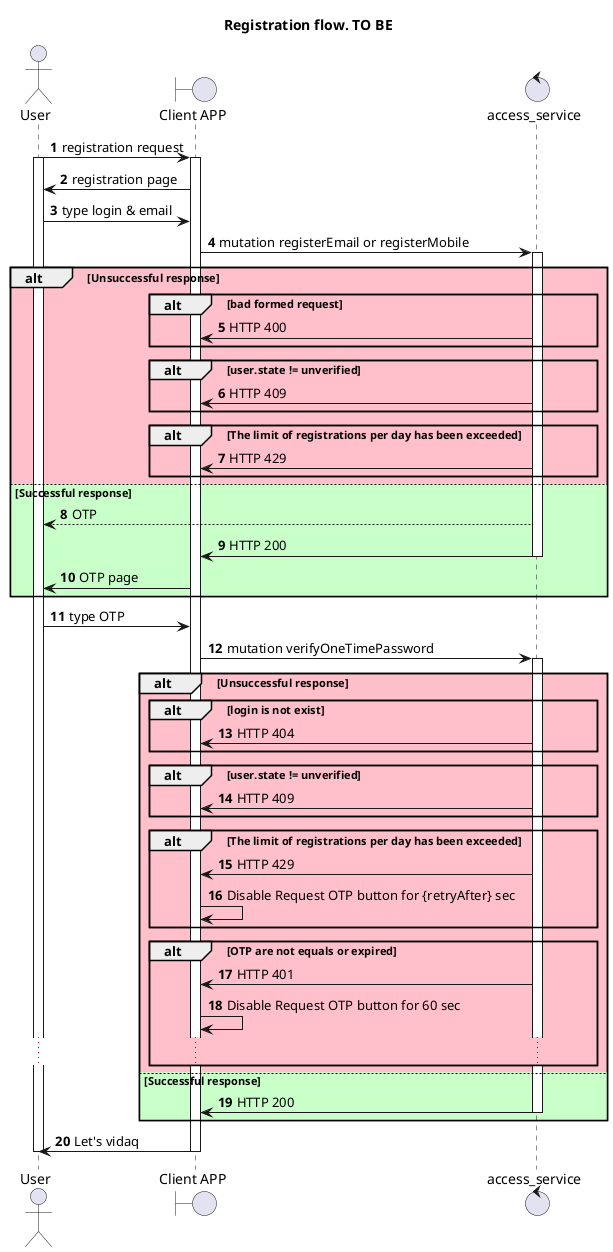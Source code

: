 @startuml

title "Registration flow. TO BE"

actor User as U
boundary "Client APP" as GUI
control "access_service" as AC

autonumber

U -> GUI: registration request
activate U
activate GUI
GUI -> U: registration page
U -> GUI: type login & email
GUI -> AC: mutation registerEmail or registerMobile
activate AC


alt #Pink Unsuccessful response

alt #Pink bad formed request
AC -> GUI: HTTP 400
end

alt #Pink user.state != unverified
AC -> GUI: HTTP 409
end

alt #Pink The limit of registrations per day has been exceeded
AC -> GUI: HTTP 429
end

else #Technology Successful response
AC --> U: OTP
AC -> GUI: HTTP 200
deactivate AC

GUI -> U: OTP page
end

U -> GUI: type OTP
GUI -> AC: mutation verifyOneTimePassword
activate AC

alt #Pink Unsuccessful response
alt #Pink login is not exist
AC -> GUI: HTTP 404
end

alt #Pink user.state != unverified
AC -> GUI: HTTP 409
end

alt #Pink The limit of registrations per day has been exceeded
AC -> GUI: HTTP 429
GUI -> GUI: Disable Request OTP button for {retryAfter} sec
end

alt #Pink OTP are not equals or expired
AC -> GUI: HTTP 401
GUI -> GUI: Disable Request OTP button for 60 sec
...
end


else #Technology Successful response
AC -> GUI: HTTP 200
deactivate AC
end

GUI -> U: Let's vidaq
deactivate GUI
deactivate U

@enduml